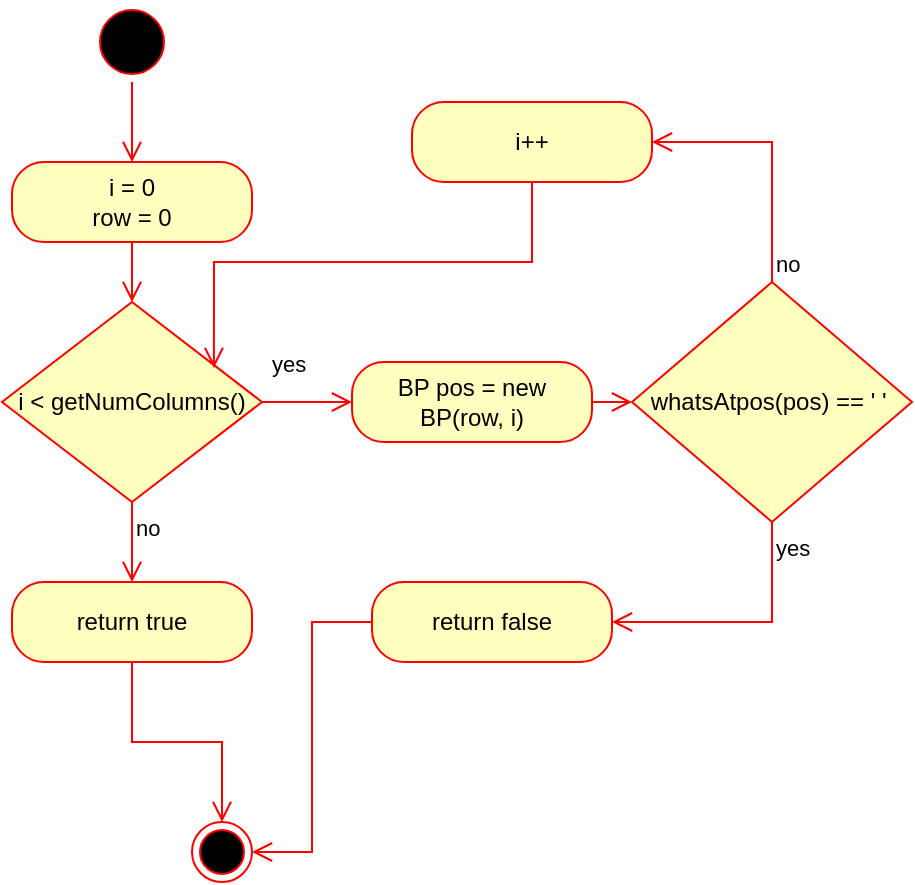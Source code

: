 <mxfile version="17.1.0" type="device"><diagram id="PrFKFNPAdNV_xr4r0V6c" name="Page-1"><mxGraphModel dx="780" dy="1055" grid="1" gridSize="10" guides="1" tooltips="1" connect="1" arrows="1" fold="1" page="1" pageScale="1" pageWidth="850" pageHeight="1100" math="0" shadow="0"><root><mxCell id="0"/><mxCell id="1" parent="0"/><mxCell id="jdHsuFM6hwDuCuhJMCe8-1" value="" style="ellipse;html=1;shape=startState;fillColor=#000000;strokeColor=#ff0000;" parent="1" vertex="1"><mxGeometry x="280" y="160" width="40" height="40" as="geometry"/></mxCell><mxCell id="jdHsuFM6hwDuCuhJMCe8-2" value="" style="edgeStyle=orthogonalEdgeStyle;html=1;verticalAlign=bottom;endArrow=open;endSize=8;strokeColor=#ff0000;rounded=0;" parent="1" source="jdHsuFM6hwDuCuhJMCe8-1" edge="1"><mxGeometry relative="1" as="geometry"><mxPoint x="300" y="240" as="targetPoint"/></mxGeometry></mxCell><mxCell id="jdHsuFM6hwDuCuhJMCe8-3" value="i = 0&lt;br&gt;row = 0" style="rounded=1;whiteSpace=wrap;html=1;arcSize=40;fontColor=#000000;fillColor=#ffffc0;strokeColor=#ff0000;" parent="1" vertex="1"><mxGeometry x="240" y="240" width="120" height="40" as="geometry"/></mxCell><mxCell id="jdHsuFM6hwDuCuhJMCe8-4" value="" style="edgeStyle=orthogonalEdgeStyle;html=1;verticalAlign=bottom;endArrow=open;endSize=8;strokeColor=#ff0000;rounded=0;" parent="1" source="jdHsuFM6hwDuCuhJMCe8-3" edge="1"><mxGeometry relative="1" as="geometry"><mxPoint x="300" y="310" as="targetPoint"/></mxGeometry></mxCell><mxCell id="jdHsuFM6hwDuCuhJMCe8-5" value="i &amp;lt; getNumColumns()" style="rhombus;whiteSpace=wrap;html=1;fillColor=#ffffc0;strokeColor=#ff0000;" parent="1" vertex="1"><mxGeometry x="235" y="310" width="130" height="100" as="geometry"/></mxCell><mxCell id="jdHsuFM6hwDuCuhJMCe8-6" value="yes" style="edgeStyle=orthogonalEdgeStyle;html=1;align=left;verticalAlign=bottom;endArrow=open;endSize=8;strokeColor=#ff0000;rounded=0;" parent="1" source="jdHsuFM6hwDuCuhJMCe8-5" edge="1"><mxGeometry x="-0.895" y="10" relative="1" as="geometry"><mxPoint x="410" y="360" as="targetPoint"/><mxPoint as="offset"/></mxGeometry></mxCell><mxCell id="jdHsuFM6hwDuCuhJMCe8-7" value="no&lt;br&gt;" style="edgeStyle=orthogonalEdgeStyle;html=1;align=left;verticalAlign=top;endArrow=open;endSize=8;strokeColor=#ff0000;rounded=0;" parent="1" source="jdHsuFM6hwDuCuhJMCe8-5" edge="1"><mxGeometry x="-1" relative="1" as="geometry"><mxPoint x="300" y="450" as="targetPoint"/></mxGeometry></mxCell><mxCell id="jdHsuFM6hwDuCuhJMCe8-8" value="whatsAtpos(pos) == ' '&amp;nbsp;" style="rhombus;whiteSpace=wrap;html=1;fillColor=#ffffc0;strokeColor=#ff0000;" parent="1" vertex="1"><mxGeometry x="550" y="300" width="140" height="120" as="geometry"/></mxCell><mxCell id="jdHsuFM6hwDuCuhJMCe8-9" value="no" style="edgeStyle=orthogonalEdgeStyle;html=1;align=left;verticalAlign=bottom;endArrow=open;endSize=8;strokeColor=#ff0000;rounded=0;entryX=1;entryY=0.5;entryDx=0;entryDy=0;" parent="1" source="jdHsuFM6hwDuCuhJMCe8-8" target="jdHsuFM6hwDuCuhJMCe8-14" edge="1"><mxGeometry x="-1" relative="1" as="geometry"><mxPoint x="590" y="290" as="targetPoint"/><Array as="points"><mxPoint x="620" y="360"/><mxPoint x="620" y="230"/></Array></mxGeometry></mxCell><mxCell id="jdHsuFM6hwDuCuhJMCe8-10" value="yes" style="edgeStyle=orthogonalEdgeStyle;html=1;align=left;verticalAlign=top;endArrow=open;endSize=8;strokeColor=#ff0000;rounded=0;entryX=1;entryY=0.5;entryDx=0;entryDy=0;" parent="1" source="jdHsuFM6hwDuCuhJMCe8-8" target="jdHsuFM6hwDuCuhJMCe8-11" edge="1"><mxGeometry x="-1" relative="1" as="geometry"><mxPoint x="480" y="450" as="targetPoint"/><Array as="points"><mxPoint x="620" y="470"/></Array></mxGeometry></mxCell><mxCell id="jdHsuFM6hwDuCuhJMCe8-11" value="return false" style="rounded=1;whiteSpace=wrap;html=1;arcSize=40;fontColor=#000000;fillColor=#ffffc0;strokeColor=#ff0000;" parent="1" vertex="1"><mxGeometry x="420" y="450" width="120" height="40" as="geometry"/></mxCell><mxCell id="jdHsuFM6hwDuCuhJMCe8-12" value="" style="edgeStyle=orthogonalEdgeStyle;html=1;verticalAlign=bottom;endArrow=open;endSize=8;strokeColor=#ff0000;rounded=0;entryX=1;entryY=0.5;entryDx=0;entryDy=0;" parent="1" source="jdHsuFM6hwDuCuhJMCe8-11" target="jdHsuFM6hwDuCuhJMCe8-18" edge="1"><mxGeometry relative="1" as="geometry"><mxPoint x="480" y="520" as="targetPoint"/></mxGeometry></mxCell><mxCell id="jdHsuFM6hwDuCuhJMCe8-14" value="i++" style="rounded=1;whiteSpace=wrap;html=1;arcSize=40;fontColor=#000000;fillColor=#ffffc0;strokeColor=#ff0000;" parent="1" vertex="1"><mxGeometry x="440" y="210" width="120" height="40" as="geometry"/></mxCell><mxCell id="jdHsuFM6hwDuCuhJMCe8-15" value="" style="edgeStyle=orthogonalEdgeStyle;html=1;verticalAlign=bottom;endArrow=open;endSize=8;strokeColor=#ff0000;rounded=0;entryX=0.815;entryY=0.33;entryDx=0;entryDy=0;entryPerimeter=0;" parent="1" source="jdHsuFM6hwDuCuhJMCe8-14" target="jdHsuFM6hwDuCuhJMCe8-5" edge="1"><mxGeometry relative="1" as="geometry"><mxPoint x="500" y="340" as="targetPoint"/><Array as="points"><mxPoint x="500" y="290"/><mxPoint x="341" y="290"/></Array></mxGeometry></mxCell><mxCell id="jdHsuFM6hwDuCuhJMCe8-16" value="return true" style="rounded=1;whiteSpace=wrap;html=1;arcSize=40;fontColor=#000000;fillColor=#ffffc0;strokeColor=#ff0000;" parent="1" vertex="1"><mxGeometry x="240" y="450" width="120" height="40" as="geometry"/></mxCell><mxCell id="jdHsuFM6hwDuCuhJMCe8-17" value="" style="edgeStyle=orthogonalEdgeStyle;html=1;verticalAlign=bottom;endArrow=open;endSize=8;strokeColor=#ff0000;rounded=0;" parent="1" source="jdHsuFM6hwDuCuhJMCe8-16" target="jdHsuFM6hwDuCuhJMCe8-18" edge="1"><mxGeometry relative="1" as="geometry"><mxPoint x="300" y="520" as="targetPoint"/></mxGeometry></mxCell><mxCell id="jdHsuFM6hwDuCuhJMCe8-18" value="" style="ellipse;html=1;shape=endState;fillColor=#000000;strokeColor=#ff0000;" parent="1" vertex="1"><mxGeometry x="330" y="570" width="30" height="30" as="geometry"/></mxCell><mxCell id="TnZZtU-FA6oI-cJint1d-1" value="BP pos = new BP(row, i)" style="rounded=1;whiteSpace=wrap;html=1;arcSize=40;fontColor=#000000;fillColor=#ffffc0;strokeColor=#ff0000;" parent="1" vertex="1"><mxGeometry x="410" y="340" width="120" height="40" as="geometry"/></mxCell><mxCell id="TnZZtU-FA6oI-cJint1d-2" value="" style="edgeStyle=orthogonalEdgeStyle;html=1;verticalAlign=bottom;endArrow=open;endSize=8;strokeColor=#ff0000;rounded=0;entryX=0;entryY=0.5;entryDx=0;entryDy=0;" parent="1" source="TnZZtU-FA6oI-cJint1d-1" target="jdHsuFM6hwDuCuhJMCe8-8" edge="1"><mxGeometry relative="1" as="geometry"><mxPoint x="470" y="440" as="targetPoint"/></mxGeometry></mxCell></root></mxGraphModel></diagram></mxfile>
